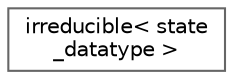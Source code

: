digraph "Graphical Class Hierarchy"
{
 // INTERACTIVE_SVG=YES
 // LATEX_PDF_SIZE
  bgcolor="transparent";
  edge [fontname=Helvetica,fontsize=10,labelfontname=Helvetica,labelfontsize=10];
  node [fontname=Helvetica,fontsize=10,shape=box,height=0.2,width=0.4];
  rankdir="LR";
  Node0 [id="Node000000",label="irreducible\< state\l_datatype \>",height=0.2,width=0.4,color="grey40", fillcolor="white", style="filled",URL="$da/dbf/classirreducible.html",tooltip=" "];
}
